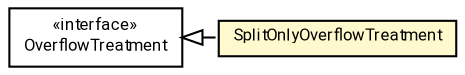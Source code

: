 #!/usr/local/bin/dot
#
# Class diagram 
# Generated by UMLGraph version R5_7_2-60-g0e99a6 (http://www.spinellis.gr/umlgraph/)
#

digraph G {
	graph [fontnames="svg"]
	edge [fontname="Roboto",fontsize=7,labelfontname="Roboto",labelfontsize=7,color="black"];
	node [fontname="Roboto",fontcolor="black",fontsize=8,shape=plaintext,margin=0,width=0,height=0];
	nodesep=0.15;
	ranksep=0.25;
	rankdir=LR;
	// de.lmu.ifi.dbs.elki.index.tree.spatial.rstarvariants.strategies.overflow.OverflowTreatment
	c9945455 [label=<<table title="de.lmu.ifi.dbs.elki.index.tree.spatial.rstarvariants.strategies.overflow.OverflowTreatment" border="0" cellborder="1" cellspacing="0" cellpadding="2" href="OverflowTreatment.html" target="_parent">
		<tr><td><table border="0" cellspacing="0" cellpadding="1">
		<tr><td align="center" balign="center"> &#171;interface&#187; </td></tr>
		<tr><td align="center" balign="center"> <font face="Roboto">OverflowTreatment</font> </td></tr>
		</table></td></tr>
		</table>>, URL="OverflowTreatment.html"];
	// de.lmu.ifi.dbs.elki.index.tree.spatial.rstarvariants.strategies.overflow.SplitOnlyOverflowTreatment
	c9945458 [label=<<table title="de.lmu.ifi.dbs.elki.index.tree.spatial.rstarvariants.strategies.overflow.SplitOnlyOverflowTreatment" border="0" cellborder="1" cellspacing="0" cellpadding="2" bgcolor="lemonChiffon" href="SplitOnlyOverflowTreatment.html" target="_parent">
		<tr><td><table border="0" cellspacing="0" cellpadding="1">
		<tr><td align="center" balign="center"> <font face="Roboto">SplitOnlyOverflowTreatment</font> </td></tr>
		</table></td></tr>
		</table>>, URL="SplitOnlyOverflowTreatment.html"];
	// de.lmu.ifi.dbs.elki.index.tree.spatial.rstarvariants.strategies.overflow.SplitOnlyOverflowTreatment implements de.lmu.ifi.dbs.elki.index.tree.spatial.rstarvariants.strategies.overflow.OverflowTreatment
	c9945455 -> c9945458 [arrowtail=empty,style=dashed,dir=back,weight=9];
}

